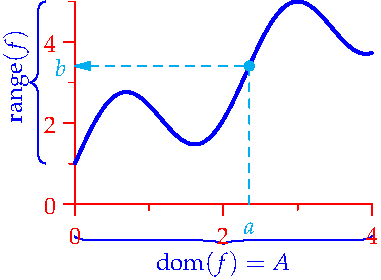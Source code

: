 settings.tex="pdflatex";

texpreamble("\usepackage{amsmath}
\usepackage{amsthm,amssymb}
\usepackage{mathpazo}
\usepackage[svgnames]{xcolor}
");
import graph;

size(190,140,IgnoreAspect);

real k=(13/15)*pi;
real a=4/(sin(3*k)-3*k*cos(3*k));
real b=-a*k*cos(3*k); 

real f(real x){return a*sin(k*x)+b*x+1;}

path ff=graph(f,0,4);
draw(ff,blue+linewidth(1.5));

real a=2.35;

path av=(a,0)--(a,5);
pair P=intersectionpoint(av,ff);
draw((a,0)--P--(0,P.y),dashed+Cyan,Arrow);

dotfactor=10;
dot(P,Cyan);

labelx("$a$",a,Cyan);
labely("$b$",P.y,Cyan);

xaxis(0,4,red,RightTicks(new real[]{0,2,4},new real[]{1,3}));
yaxis(0,5,red,LeftTicks(new real[]{0,2,4},new real[]{1,3,5}));

draw("$\operatorname{dom}(f)=A$",brace((0,-0.8),(4,-0.8),-0.2),blue);
draw(rotate(90,(-0.4,3))*"$\operatorname{range}(f)$",brace((-0.4,1),(-0.4,5),0.2),W,blue);

